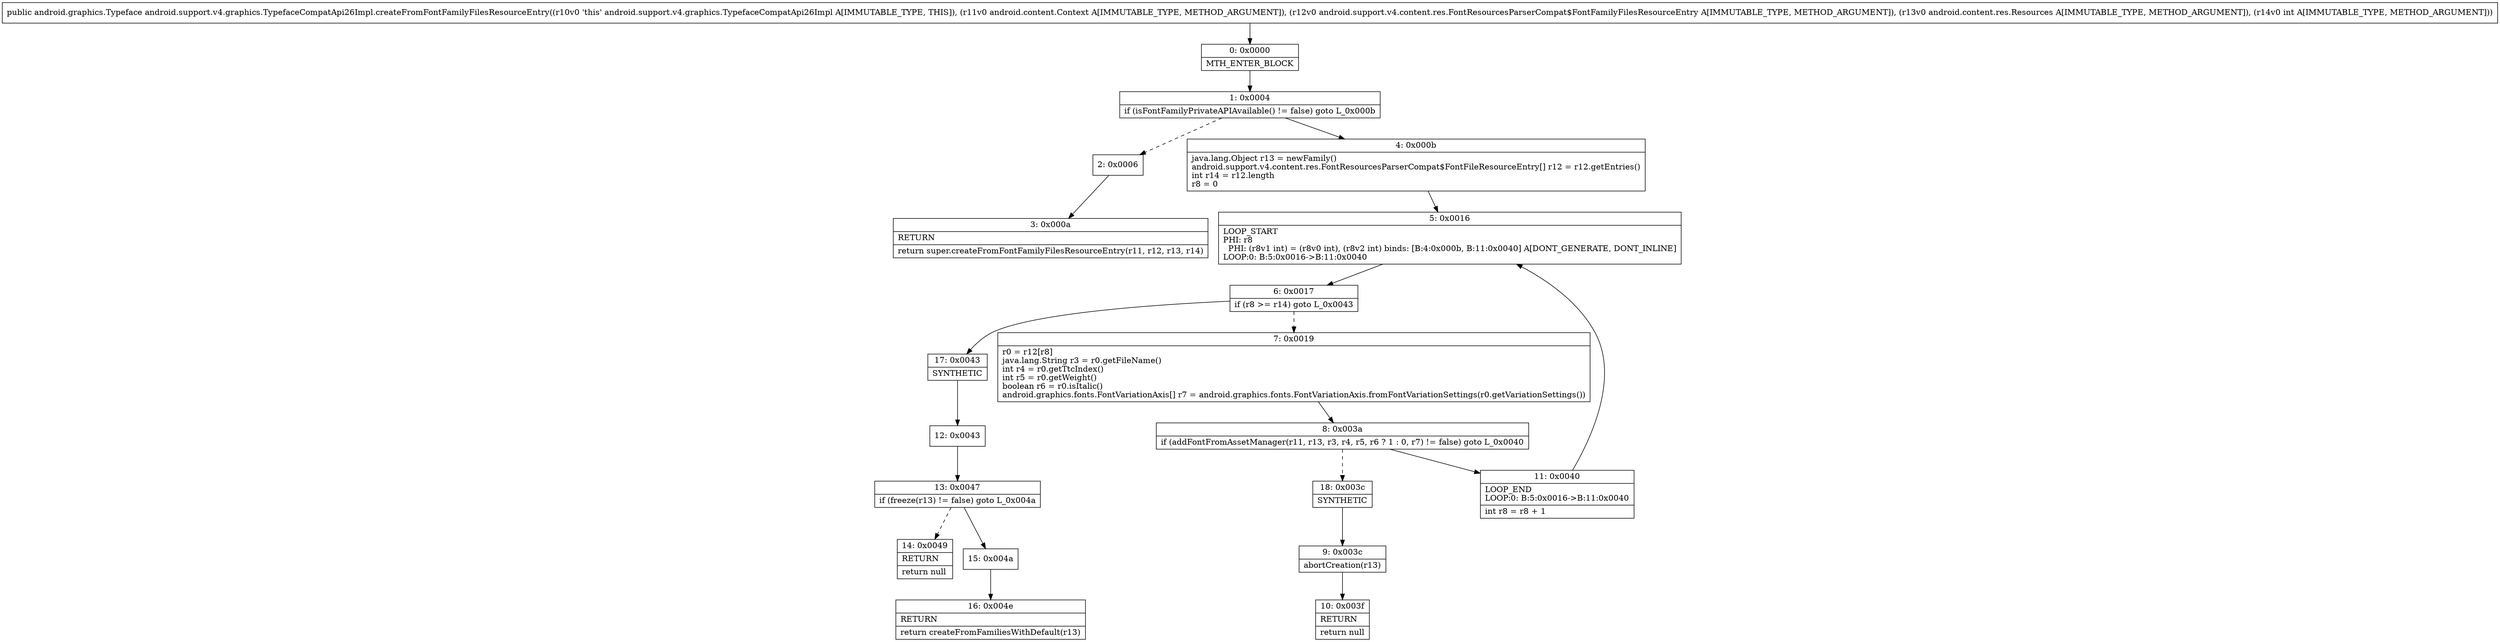 digraph "CFG forandroid.support.v4.graphics.TypefaceCompatApi26Impl.createFromFontFamilyFilesResourceEntry(Landroid\/content\/Context;Landroid\/support\/v4\/content\/res\/FontResourcesParserCompat$FontFamilyFilesResourceEntry;Landroid\/content\/res\/Resources;I)Landroid\/graphics\/Typeface;" {
Node_0 [shape=record,label="{0\:\ 0x0000|MTH_ENTER_BLOCK\l}"];
Node_1 [shape=record,label="{1\:\ 0x0004|if (isFontFamilyPrivateAPIAvailable() != false) goto L_0x000b\l}"];
Node_2 [shape=record,label="{2\:\ 0x0006}"];
Node_3 [shape=record,label="{3\:\ 0x000a|RETURN\l|return super.createFromFontFamilyFilesResourceEntry(r11, r12, r13, r14)\l}"];
Node_4 [shape=record,label="{4\:\ 0x000b|java.lang.Object r13 = newFamily()\landroid.support.v4.content.res.FontResourcesParserCompat$FontFileResourceEntry[] r12 = r12.getEntries()\lint r14 = r12.length\lr8 = 0\l}"];
Node_5 [shape=record,label="{5\:\ 0x0016|LOOP_START\lPHI: r8 \l  PHI: (r8v1 int) = (r8v0 int), (r8v2 int) binds: [B:4:0x000b, B:11:0x0040] A[DONT_GENERATE, DONT_INLINE]\lLOOP:0: B:5:0x0016\-\>B:11:0x0040\l}"];
Node_6 [shape=record,label="{6\:\ 0x0017|if (r8 \>= r14) goto L_0x0043\l}"];
Node_7 [shape=record,label="{7\:\ 0x0019|r0 = r12[r8]\ljava.lang.String r3 = r0.getFileName()\lint r4 = r0.getTtcIndex()\lint r5 = r0.getWeight()\lboolean r6 = r0.isItalic()\landroid.graphics.fonts.FontVariationAxis[] r7 = android.graphics.fonts.FontVariationAxis.fromFontVariationSettings(r0.getVariationSettings())\l}"];
Node_8 [shape=record,label="{8\:\ 0x003a|if (addFontFromAssetManager(r11, r13, r3, r4, r5, r6 ? 1 : 0, r7) != false) goto L_0x0040\l}"];
Node_9 [shape=record,label="{9\:\ 0x003c|abortCreation(r13)\l}"];
Node_10 [shape=record,label="{10\:\ 0x003f|RETURN\l|return null\l}"];
Node_11 [shape=record,label="{11\:\ 0x0040|LOOP_END\lLOOP:0: B:5:0x0016\-\>B:11:0x0040\l|int r8 = r8 + 1\l}"];
Node_12 [shape=record,label="{12\:\ 0x0043}"];
Node_13 [shape=record,label="{13\:\ 0x0047|if (freeze(r13) != false) goto L_0x004a\l}"];
Node_14 [shape=record,label="{14\:\ 0x0049|RETURN\l|return null\l}"];
Node_15 [shape=record,label="{15\:\ 0x004a}"];
Node_16 [shape=record,label="{16\:\ 0x004e|RETURN\l|return createFromFamiliesWithDefault(r13)\l}"];
Node_17 [shape=record,label="{17\:\ 0x0043|SYNTHETIC\l}"];
Node_18 [shape=record,label="{18\:\ 0x003c|SYNTHETIC\l}"];
MethodNode[shape=record,label="{public android.graphics.Typeface android.support.v4.graphics.TypefaceCompatApi26Impl.createFromFontFamilyFilesResourceEntry((r10v0 'this' android.support.v4.graphics.TypefaceCompatApi26Impl A[IMMUTABLE_TYPE, THIS]), (r11v0 android.content.Context A[IMMUTABLE_TYPE, METHOD_ARGUMENT]), (r12v0 android.support.v4.content.res.FontResourcesParserCompat$FontFamilyFilesResourceEntry A[IMMUTABLE_TYPE, METHOD_ARGUMENT]), (r13v0 android.content.res.Resources A[IMMUTABLE_TYPE, METHOD_ARGUMENT]), (r14v0 int A[IMMUTABLE_TYPE, METHOD_ARGUMENT])) }"];
MethodNode -> Node_0;
Node_0 -> Node_1;
Node_1 -> Node_2[style=dashed];
Node_1 -> Node_4;
Node_2 -> Node_3;
Node_4 -> Node_5;
Node_5 -> Node_6;
Node_6 -> Node_7[style=dashed];
Node_6 -> Node_17;
Node_7 -> Node_8;
Node_8 -> Node_11;
Node_8 -> Node_18[style=dashed];
Node_9 -> Node_10;
Node_11 -> Node_5;
Node_12 -> Node_13;
Node_13 -> Node_14[style=dashed];
Node_13 -> Node_15;
Node_15 -> Node_16;
Node_17 -> Node_12;
Node_18 -> Node_9;
}

